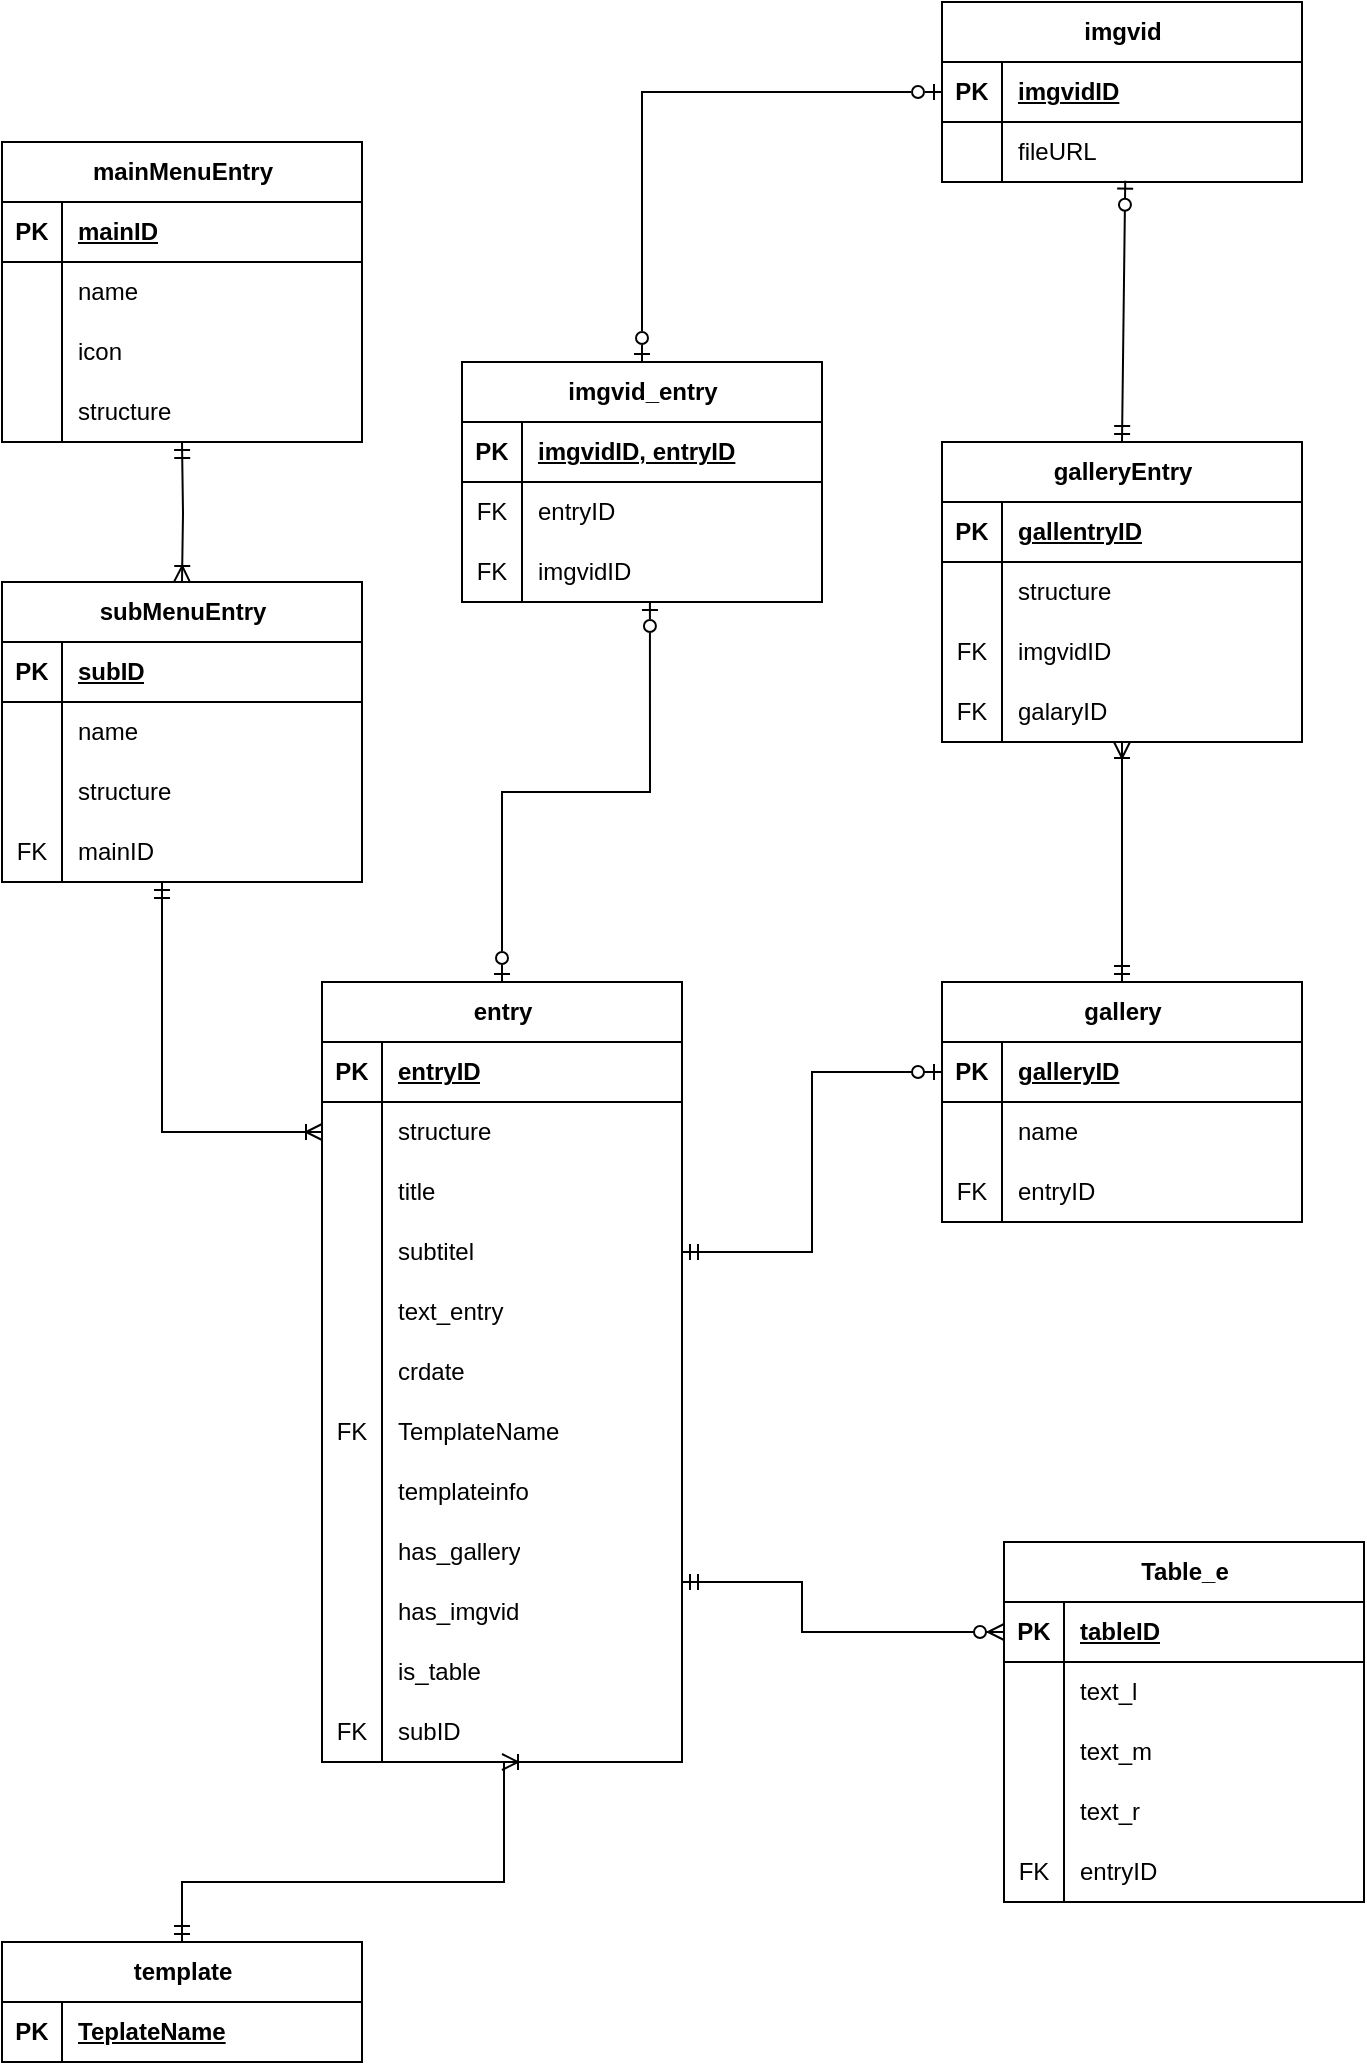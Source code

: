 <mxfile version="24.2.5" type="device">
  <diagram name="Page-1" id="PA3lNKMMhH7zgdBmPgai">
    <mxGraphModel dx="726" dy="1272" grid="1" gridSize="10" guides="1" tooltips="1" connect="1" arrows="1" fold="1" page="1" pageScale="1" pageWidth="850" pageHeight="1100" math="0" shadow="0">
      <root>
        <mxCell id="0" />
        <mxCell id="1" parent="0" />
        <mxCell id="Pn-UCUDbz0Sw78c514tW-14" value="entry" style="shape=table;startSize=30;container=1;collapsible=1;childLayout=tableLayout;fixedRows=1;rowLines=0;fontStyle=1;align=center;resizeLast=1;html=1;verticalAlign=middle;horizontal=1;" parent="1" vertex="1">
          <mxGeometry x="260" y="550" width="180" height="390" as="geometry" />
        </mxCell>
        <mxCell id="Pn-UCUDbz0Sw78c514tW-15" value="" style="shape=tableRow;horizontal=0;startSize=0;swimlaneHead=0;swimlaneBody=0;fillColor=none;collapsible=0;dropTarget=0;points=[[0,0.5],[1,0.5]];portConstraint=eastwest;top=0;left=0;right=0;bottom=1;" parent="Pn-UCUDbz0Sw78c514tW-14" vertex="1">
          <mxGeometry y="30" width="180" height="30" as="geometry" />
        </mxCell>
        <mxCell id="Pn-UCUDbz0Sw78c514tW-16" value="PK" style="shape=partialRectangle;connectable=0;fillColor=none;top=0;left=0;bottom=0;right=0;fontStyle=1;overflow=hidden;whiteSpace=wrap;html=1;" parent="Pn-UCUDbz0Sw78c514tW-15" vertex="1">
          <mxGeometry width="30" height="30" as="geometry">
            <mxRectangle width="30" height="30" as="alternateBounds" />
          </mxGeometry>
        </mxCell>
        <mxCell id="Pn-UCUDbz0Sw78c514tW-17" value="entryID" style="shape=partialRectangle;connectable=0;fillColor=none;top=0;left=0;bottom=0;right=0;align=left;spacingLeft=6;fontStyle=5;overflow=hidden;whiteSpace=wrap;html=1;" parent="Pn-UCUDbz0Sw78c514tW-15" vertex="1">
          <mxGeometry x="30" width="150" height="30" as="geometry">
            <mxRectangle width="150" height="30" as="alternateBounds" />
          </mxGeometry>
        </mxCell>
        <mxCell id="Pn-UCUDbz0Sw78c514tW-21" value="" style="shape=tableRow;horizontal=0;startSize=0;swimlaneHead=0;swimlaneBody=0;fillColor=none;collapsible=0;dropTarget=0;points=[[0,0.5],[1,0.5]];portConstraint=eastwest;top=0;left=0;right=0;bottom=0;" parent="Pn-UCUDbz0Sw78c514tW-14" vertex="1">
          <mxGeometry y="60" width="180" height="30" as="geometry" />
        </mxCell>
        <mxCell id="Pn-UCUDbz0Sw78c514tW-22" value="" style="shape=partialRectangle;connectable=0;fillColor=none;top=0;left=0;bottom=0;right=0;editable=1;overflow=hidden;whiteSpace=wrap;html=1;" parent="Pn-UCUDbz0Sw78c514tW-21" vertex="1">
          <mxGeometry width="30" height="30" as="geometry">
            <mxRectangle width="30" height="30" as="alternateBounds" />
          </mxGeometry>
        </mxCell>
        <mxCell id="Pn-UCUDbz0Sw78c514tW-23" value="structure" style="shape=partialRectangle;connectable=0;fillColor=none;top=0;left=0;bottom=0;right=0;align=left;spacingLeft=6;overflow=hidden;whiteSpace=wrap;html=1;" parent="Pn-UCUDbz0Sw78c514tW-21" vertex="1">
          <mxGeometry x="30" width="150" height="30" as="geometry">
            <mxRectangle width="150" height="30" as="alternateBounds" />
          </mxGeometry>
        </mxCell>
        <mxCell id="Pn-UCUDbz0Sw78c514tW-24" value="" style="shape=tableRow;horizontal=0;startSize=0;swimlaneHead=0;swimlaneBody=0;fillColor=none;collapsible=0;dropTarget=0;points=[[0,0.5],[1,0.5]];portConstraint=eastwest;top=0;left=0;right=0;bottom=0;" parent="Pn-UCUDbz0Sw78c514tW-14" vertex="1">
          <mxGeometry y="90" width="180" height="30" as="geometry" />
        </mxCell>
        <mxCell id="Pn-UCUDbz0Sw78c514tW-25" value="" style="shape=partialRectangle;connectable=0;fillColor=none;top=0;left=0;bottom=0;right=0;editable=1;overflow=hidden;whiteSpace=wrap;html=1;" parent="Pn-UCUDbz0Sw78c514tW-24" vertex="1">
          <mxGeometry width="30" height="30" as="geometry">
            <mxRectangle width="30" height="30" as="alternateBounds" />
          </mxGeometry>
        </mxCell>
        <mxCell id="Pn-UCUDbz0Sw78c514tW-26" value="title" style="shape=partialRectangle;connectable=0;fillColor=none;top=0;left=0;bottom=0;right=0;align=left;spacingLeft=6;overflow=hidden;whiteSpace=wrap;html=1;" parent="Pn-UCUDbz0Sw78c514tW-24" vertex="1">
          <mxGeometry x="30" width="150" height="30" as="geometry">
            <mxRectangle width="150" height="30" as="alternateBounds" />
          </mxGeometry>
        </mxCell>
        <mxCell id="Pn-UCUDbz0Sw78c514tW-18" value="" style="shape=tableRow;horizontal=0;startSize=0;swimlaneHead=0;swimlaneBody=0;fillColor=none;collapsible=0;dropTarget=0;points=[[0,0.5],[1,0.5]];portConstraint=eastwest;top=0;left=0;right=0;bottom=0;" parent="Pn-UCUDbz0Sw78c514tW-14" vertex="1">
          <mxGeometry y="120" width="180" height="30" as="geometry" />
        </mxCell>
        <mxCell id="Pn-UCUDbz0Sw78c514tW-19" value="" style="shape=partialRectangle;connectable=0;fillColor=none;top=0;left=0;bottom=0;right=0;editable=1;overflow=hidden;whiteSpace=wrap;html=1;" parent="Pn-UCUDbz0Sw78c514tW-18" vertex="1">
          <mxGeometry width="30" height="30" as="geometry">
            <mxRectangle width="30" height="30" as="alternateBounds" />
          </mxGeometry>
        </mxCell>
        <mxCell id="Pn-UCUDbz0Sw78c514tW-20" value="subtitel" style="shape=partialRectangle;connectable=0;fillColor=none;top=0;left=0;bottom=0;right=0;align=left;spacingLeft=6;overflow=hidden;whiteSpace=wrap;html=1;" parent="Pn-UCUDbz0Sw78c514tW-18" vertex="1">
          <mxGeometry x="30" width="150" height="30" as="geometry">
            <mxRectangle width="150" height="30" as="alternateBounds" />
          </mxGeometry>
        </mxCell>
        <mxCell id="Pn-UCUDbz0Sw78c514tW-28" value="" style="shape=tableRow;horizontal=0;startSize=0;swimlaneHead=0;swimlaneBody=0;fillColor=none;collapsible=0;dropTarget=0;points=[[0,0.5],[1,0.5]];portConstraint=eastwest;top=0;left=0;right=0;bottom=0;" parent="1" vertex="1">
          <mxGeometry x="250" y="700" width="180" height="30" as="geometry" />
        </mxCell>
        <mxCell id="Pn-UCUDbz0Sw78c514tW-54" value="gallery" style="shape=table;startSize=30;container=1;collapsible=1;childLayout=tableLayout;fixedRows=1;rowLines=0;fontStyle=1;align=center;resizeLast=1;html=1;" parent="1" vertex="1">
          <mxGeometry x="570" y="550" width="180" height="120" as="geometry" />
        </mxCell>
        <mxCell id="Pn-UCUDbz0Sw78c514tW-55" value="" style="shape=tableRow;horizontal=0;startSize=0;swimlaneHead=0;swimlaneBody=0;fillColor=none;collapsible=0;dropTarget=0;points=[[0,0.5],[1,0.5]];portConstraint=eastwest;top=0;left=0;right=0;bottom=1;" parent="Pn-UCUDbz0Sw78c514tW-54" vertex="1">
          <mxGeometry y="30" width="180" height="30" as="geometry" />
        </mxCell>
        <mxCell id="Pn-UCUDbz0Sw78c514tW-56" value="PK" style="shape=partialRectangle;connectable=0;fillColor=none;top=0;left=0;bottom=0;right=0;fontStyle=1;overflow=hidden;whiteSpace=wrap;html=1;" parent="Pn-UCUDbz0Sw78c514tW-55" vertex="1">
          <mxGeometry width="30" height="30" as="geometry">
            <mxRectangle width="30" height="30" as="alternateBounds" />
          </mxGeometry>
        </mxCell>
        <mxCell id="Pn-UCUDbz0Sw78c514tW-57" value="galleryID" style="shape=partialRectangle;connectable=0;fillColor=none;top=0;left=0;bottom=0;right=0;align=left;spacingLeft=6;fontStyle=5;overflow=hidden;whiteSpace=wrap;html=1;" parent="Pn-UCUDbz0Sw78c514tW-55" vertex="1">
          <mxGeometry x="30" width="150" height="30" as="geometry">
            <mxRectangle width="150" height="30" as="alternateBounds" />
          </mxGeometry>
        </mxCell>
        <mxCell id="Pn-UCUDbz0Sw78c514tW-58" value="" style="shape=tableRow;horizontal=0;startSize=0;swimlaneHead=0;swimlaneBody=0;fillColor=none;collapsible=0;dropTarget=0;points=[[0,0.5],[1,0.5]];portConstraint=eastwest;top=0;left=0;right=0;bottom=0;" parent="Pn-UCUDbz0Sw78c514tW-54" vertex="1">
          <mxGeometry y="60" width="180" height="30" as="geometry" />
        </mxCell>
        <mxCell id="Pn-UCUDbz0Sw78c514tW-59" value="" style="shape=partialRectangle;connectable=0;fillColor=none;top=0;left=0;bottom=0;right=0;editable=1;overflow=hidden;whiteSpace=wrap;html=1;" parent="Pn-UCUDbz0Sw78c514tW-58" vertex="1">
          <mxGeometry width="30" height="30" as="geometry">
            <mxRectangle width="30" height="30" as="alternateBounds" />
          </mxGeometry>
        </mxCell>
        <mxCell id="Pn-UCUDbz0Sw78c514tW-60" value="name" style="shape=partialRectangle;connectable=0;fillColor=none;top=0;left=0;bottom=0;right=0;align=left;spacingLeft=6;overflow=hidden;whiteSpace=wrap;html=1;" parent="Pn-UCUDbz0Sw78c514tW-58" vertex="1">
          <mxGeometry x="30" width="150" height="30" as="geometry">
            <mxRectangle width="150" height="30" as="alternateBounds" />
          </mxGeometry>
        </mxCell>
        <mxCell id="Pn-UCUDbz0Sw78c514tW-67" value="galleryEntry" style="shape=table;startSize=30;container=1;collapsible=1;childLayout=tableLayout;fixedRows=1;rowLines=0;fontStyle=1;align=center;resizeLast=1;html=1;" parent="1" vertex="1">
          <mxGeometry x="570" y="280" width="180" height="150" as="geometry" />
        </mxCell>
        <mxCell id="Pn-UCUDbz0Sw78c514tW-68" value="" style="shape=tableRow;horizontal=0;startSize=0;swimlaneHead=0;swimlaneBody=0;fillColor=none;collapsible=0;dropTarget=0;points=[[0,0.5],[1,0.5]];portConstraint=eastwest;top=0;left=0;right=0;bottom=1;" parent="Pn-UCUDbz0Sw78c514tW-67" vertex="1">
          <mxGeometry y="30" width="180" height="30" as="geometry" />
        </mxCell>
        <mxCell id="Pn-UCUDbz0Sw78c514tW-69" value="PK" style="shape=partialRectangle;connectable=0;fillColor=none;top=0;left=0;bottom=0;right=0;fontStyle=1;overflow=hidden;whiteSpace=wrap;html=1;" parent="Pn-UCUDbz0Sw78c514tW-68" vertex="1">
          <mxGeometry width="30" height="30" as="geometry">
            <mxRectangle width="30" height="30" as="alternateBounds" />
          </mxGeometry>
        </mxCell>
        <mxCell id="Pn-UCUDbz0Sw78c514tW-70" value="gallentryID" style="shape=partialRectangle;connectable=0;fillColor=none;top=0;left=0;bottom=0;right=0;align=left;spacingLeft=6;fontStyle=5;overflow=hidden;whiteSpace=wrap;html=1;" parent="Pn-UCUDbz0Sw78c514tW-68" vertex="1">
          <mxGeometry x="30" width="150" height="30" as="geometry">
            <mxRectangle width="150" height="30" as="alternateBounds" />
          </mxGeometry>
        </mxCell>
        <mxCell id="Pn-UCUDbz0Sw78c514tW-71" value="" style="shape=tableRow;horizontal=0;startSize=0;swimlaneHead=0;swimlaneBody=0;fillColor=none;collapsible=0;dropTarget=0;points=[[0,0.5],[1,0.5]];portConstraint=eastwest;top=0;left=0;right=0;bottom=0;" parent="Pn-UCUDbz0Sw78c514tW-67" vertex="1">
          <mxGeometry y="60" width="180" height="30" as="geometry" />
        </mxCell>
        <mxCell id="Pn-UCUDbz0Sw78c514tW-72" value="" style="shape=partialRectangle;connectable=0;fillColor=none;top=0;left=0;bottom=0;right=0;editable=1;overflow=hidden;whiteSpace=wrap;html=1;" parent="Pn-UCUDbz0Sw78c514tW-71" vertex="1">
          <mxGeometry width="30" height="30" as="geometry">
            <mxRectangle width="30" height="30" as="alternateBounds" />
          </mxGeometry>
        </mxCell>
        <mxCell id="Pn-UCUDbz0Sw78c514tW-73" value="structure" style="shape=partialRectangle;connectable=0;fillColor=none;top=0;left=0;bottom=0;right=0;align=left;spacingLeft=6;overflow=hidden;whiteSpace=wrap;html=1;" parent="Pn-UCUDbz0Sw78c514tW-71" vertex="1">
          <mxGeometry x="30" width="150" height="30" as="geometry">
            <mxRectangle width="150" height="30" as="alternateBounds" />
          </mxGeometry>
        </mxCell>
        <mxCell id="Pn-UCUDbz0Sw78c514tW-74" value="" style="shape=tableRow;horizontal=0;startSize=0;swimlaneHead=0;swimlaneBody=0;fillColor=none;collapsible=0;dropTarget=0;points=[[0,0.5],[1,0.5]];portConstraint=eastwest;top=0;left=0;right=0;bottom=0;" parent="Pn-UCUDbz0Sw78c514tW-67" vertex="1">
          <mxGeometry y="90" width="180" height="30" as="geometry" />
        </mxCell>
        <mxCell id="Pn-UCUDbz0Sw78c514tW-75" value="FK" style="shape=partialRectangle;connectable=0;fillColor=none;top=0;left=0;bottom=0;right=0;editable=1;overflow=hidden;whiteSpace=wrap;html=1;" parent="Pn-UCUDbz0Sw78c514tW-74" vertex="1">
          <mxGeometry width="30" height="30" as="geometry">
            <mxRectangle width="30" height="30" as="alternateBounds" />
          </mxGeometry>
        </mxCell>
        <mxCell id="Pn-UCUDbz0Sw78c514tW-76" value="imgvidID" style="shape=partialRectangle;connectable=0;fillColor=none;top=0;left=0;bottom=0;right=0;align=left;spacingLeft=6;overflow=hidden;whiteSpace=wrap;html=1;" parent="Pn-UCUDbz0Sw78c514tW-74" vertex="1">
          <mxGeometry x="30" width="150" height="30" as="geometry">
            <mxRectangle width="150" height="30" as="alternateBounds" />
          </mxGeometry>
        </mxCell>
        <mxCell id="Pn-UCUDbz0Sw78c514tW-77" value="" style="shape=tableRow;horizontal=0;startSize=0;swimlaneHead=0;swimlaneBody=0;fillColor=none;collapsible=0;dropTarget=0;points=[[0,0.5],[1,0.5]];portConstraint=eastwest;top=0;left=0;right=0;bottom=0;" parent="Pn-UCUDbz0Sw78c514tW-67" vertex="1">
          <mxGeometry y="120" width="180" height="30" as="geometry" />
        </mxCell>
        <mxCell id="Pn-UCUDbz0Sw78c514tW-78" value="FK" style="shape=partialRectangle;connectable=0;fillColor=none;top=0;left=0;bottom=0;right=0;editable=1;overflow=hidden;whiteSpace=wrap;html=1;" parent="Pn-UCUDbz0Sw78c514tW-77" vertex="1">
          <mxGeometry width="30" height="30" as="geometry">
            <mxRectangle width="30" height="30" as="alternateBounds" />
          </mxGeometry>
        </mxCell>
        <mxCell id="Pn-UCUDbz0Sw78c514tW-79" value="galaryID" style="shape=partialRectangle;connectable=0;fillColor=none;top=0;left=0;bottom=0;right=0;align=left;spacingLeft=6;overflow=hidden;whiteSpace=wrap;html=1;" parent="Pn-UCUDbz0Sw78c514tW-77" vertex="1">
          <mxGeometry x="30" width="150" height="30" as="geometry">
            <mxRectangle width="150" height="30" as="alternateBounds" />
          </mxGeometry>
        </mxCell>
        <mxCell id="Pn-UCUDbz0Sw78c514tW-81" value="" style="edgeStyle=orthogonalEdgeStyle;fontSize=12;html=1;endArrow=ERoneToMany;rounded=0;exitX=0.5;exitY=0;exitDx=0;exitDy=0;entryX=0.5;entryY=1;entryDx=0;entryDy=0;startArrow=ERmandOne;startFill=0;" parent="1" source="Pn-UCUDbz0Sw78c514tW-54" target="Pn-UCUDbz0Sw78c514tW-67" edge="1">
          <mxGeometry width="100" height="100" relative="1" as="geometry">
            <mxPoint x="430" y="580" as="sourcePoint" />
            <mxPoint x="670" y="450" as="targetPoint" />
            <Array as="points">
              <mxPoint x="660" y="460" />
              <mxPoint x="660" y="460" />
            </Array>
          </mxGeometry>
        </mxCell>
        <mxCell id="Pn-UCUDbz0Sw78c514tW-82" value="" style="edgeStyle=orthogonalEdgeStyle;fontSize=12;html=1;endArrow=ERzeroToOne;startArrow=ERmandOne;rounded=0;exitX=1;exitY=0.5;exitDx=0;exitDy=0;entryX=0;entryY=0.5;entryDx=0;entryDy=0;" parent="1" source="Pn-UCUDbz0Sw78c514tW-18" target="Pn-UCUDbz0Sw78c514tW-55" edge="1">
          <mxGeometry width="100" height="100" relative="1" as="geometry">
            <mxPoint x="450" y="560" as="sourcePoint" />
            <mxPoint x="550" y="460" as="targetPoint" />
          </mxGeometry>
        </mxCell>
        <mxCell id="Pn-UCUDbz0Sw78c514tW-83" value="imgvid" style="shape=table;startSize=30;container=1;collapsible=1;childLayout=tableLayout;fixedRows=1;rowLines=0;fontStyle=1;align=center;resizeLast=1;html=1;" parent="1" vertex="1">
          <mxGeometry x="570" y="60" width="180" height="90" as="geometry" />
        </mxCell>
        <mxCell id="Pn-UCUDbz0Sw78c514tW-84" value="" style="shape=tableRow;horizontal=0;startSize=0;swimlaneHead=0;swimlaneBody=0;fillColor=none;collapsible=0;dropTarget=0;points=[[0,0.5],[1,0.5]];portConstraint=eastwest;top=0;left=0;right=0;bottom=1;" parent="Pn-UCUDbz0Sw78c514tW-83" vertex="1">
          <mxGeometry y="30" width="180" height="30" as="geometry" />
        </mxCell>
        <mxCell id="Pn-UCUDbz0Sw78c514tW-85" value="PK" style="shape=partialRectangle;connectable=0;fillColor=none;top=0;left=0;bottom=0;right=0;fontStyle=1;overflow=hidden;whiteSpace=wrap;html=1;" parent="Pn-UCUDbz0Sw78c514tW-84" vertex="1">
          <mxGeometry width="30" height="30" as="geometry">
            <mxRectangle width="30" height="30" as="alternateBounds" />
          </mxGeometry>
        </mxCell>
        <mxCell id="Pn-UCUDbz0Sw78c514tW-86" value="imgvidID" style="shape=partialRectangle;connectable=0;fillColor=none;top=0;left=0;bottom=0;right=0;align=left;spacingLeft=6;fontStyle=5;overflow=hidden;whiteSpace=wrap;html=1;" parent="Pn-UCUDbz0Sw78c514tW-84" vertex="1">
          <mxGeometry x="30" width="150" height="30" as="geometry">
            <mxRectangle width="150" height="30" as="alternateBounds" />
          </mxGeometry>
        </mxCell>
        <mxCell id="Pn-UCUDbz0Sw78c514tW-87" value="" style="shape=tableRow;horizontal=0;startSize=0;swimlaneHead=0;swimlaneBody=0;fillColor=none;collapsible=0;dropTarget=0;points=[[0,0.5],[1,0.5]];portConstraint=eastwest;top=0;left=0;right=0;bottom=0;" parent="Pn-UCUDbz0Sw78c514tW-83" vertex="1">
          <mxGeometry y="60" width="180" height="30" as="geometry" />
        </mxCell>
        <mxCell id="Pn-UCUDbz0Sw78c514tW-88" value="" style="shape=partialRectangle;connectable=0;fillColor=none;top=0;left=0;bottom=0;right=0;editable=1;overflow=hidden;whiteSpace=wrap;html=1;" parent="Pn-UCUDbz0Sw78c514tW-87" vertex="1">
          <mxGeometry width="30" height="30" as="geometry">
            <mxRectangle width="30" height="30" as="alternateBounds" />
          </mxGeometry>
        </mxCell>
        <mxCell id="Pn-UCUDbz0Sw78c514tW-89" value="fileURL" style="shape=partialRectangle;connectable=0;fillColor=none;top=0;left=0;bottom=0;right=0;align=left;spacingLeft=6;overflow=hidden;whiteSpace=wrap;html=1;" parent="Pn-UCUDbz0Sw78c514tW-87" vertex="1">
          <mxGeometry x="30" width="150" height="30" as="geometry">
            <mxRectangle width="150" height="30" as="alternateBounds" />
          </mxGeometry>
        </mxCell>
        <mxCell id="Pn-UCUDbz0Sw78c514tW-101" value="" style="fontSize=12;html=1;endArrow=ERzeroToOne;startArrow=ERmandOne;rounded=0;entryX=0.509;entryY=0.978;entryDx=0;entryDy=0;entryPerimeter=0;exitX=0.5;exitY=0;exitDx=0;exitDy=0;" parent="1" source="Pn-UCUDbz0Sw78c514tW-67" target="Pn-UCUDbz0Sw78c514tW-87" edge="1">
          <mxGeometry width="100" height="100" relative="1" as="geometry">
            <mxPoint x="670" y="250" as="sourcePoint" />
            <mxPoint x="600" y="270" as="targetPoint" />
          </mxGeometry>
        </mxCell>
        <mxCell id="Pn-UCUDbz0Sw78c514tW-103" value="mainMenuEntry" style="shape=table;startSize=30;container=1;collapsible=1;childLayout=tableLayout;fixedRows=1;rowLines=0;fontStyle=1;align=center;resizeLast=1;html=1;" parent="1" vertex="1">
          <mxGeometry x="100" y="130" width="180" height="150" as="geometry" />
        </mxCell>
        <mxCell id="Pn-UCUDbz0Sw78c514tW-104" value="" style="shape=tableRow;horizontal=0;startSize=0;swimlaneHead=0;swimlaneBody=0;fillColor=none;collapsible=0;dropTarget=0;points=[[0,0.5],[1,0.5]];portConstraint=eastwest;top=0;left=0;right=0;bottom=1;" parent="Pn-UCUDbz0Sw78c514tW-103" vertex="1">
          <mxGeometry y="30" width="180" height="30" as="geometry" />
        </mxCell>
        <mxCell id="Pn-UCUDbz0Sw78c514tW-105" value="PK" style="shape=partialRectangle;connectable=0;fillColor=none;top=0;left=0;bottom=0;right=0;fontStyle=1;overflow=hidden;whiteSpace=wrap;html=1;" parent="Pn-UCUDbz0Sw78c514tW-104" vertex="1">
          <mxGeometry width="30" height="30" as="geometry">
            <mxRectangle width="30" height="30" as="alternateBounds" />
          </mxGeometry>
        </mxCell>
        <mxCell id="Pn-UCUDbz0Sw78c514tW-106" value="mainID" style="shape=partialRectangle;connectable=0;fillColor=none;top=0;left=0;bottom=0;right=0;align=left;spacingLeft=6;fontStyle=5;overflow=hidden;whiteSpace=wrap;html=1;" parent="Pn-UCUDbz0Sw78c514tW-104" vertex="1">
          <mxGeometry x="30" width="150" height="30" as="geometry">
            <mxRectangle width="150" height="30" as="alternateBounds" />
          </mxGeometry>
        </mxCell>
        <mxCell id="Pn-UCUDbz0Sw78c514tW-107" value="" style="shape=tableRow;horizontal=0;startSize=0;swimlaneHead=0;swimlaneBody=0;fillColor=none;collapsible=0;dropTarget=0;points=[[0,0.5],[1,0.5]];portConstraint=eastwest;top=0;left=0;right=0;bottom=0;" parent="Pn-UCUDbz0Sw78c514tW-103" vertex="1">
          <mxGeometry y="60" width="180" height="30" as="geometry" />
        </mxCell>
        <mxCell id="Pn-UCUDbz0Sw78c514tW-108" value="" style="shape=partialRectangle;connectable=0;fillColor=none;top=0;left=0;bottom=0;right=0;editable=1;overflow=hidden;whiteSpace=wrap;html=1;" parent="Pn-UCUDbz0Sw78c514tW-107" vertex="1">
          <mxGeometry width="30" height="30" as="geometry">
            <mxRectangle width="30" height="30" as="alternateBounds" />
          </mxGeometry>
        </mxCell>
        <mxCell id="Pn-UCUDbz0Sw78c514tW-109" value="name" style="shape=partialRectangle;connectable=0;fillColor=none;top=0;left=0;bottom=0;right=0;align=left;spacingLeft=6;overflow=hidden;whiteSpace=wrap;html=1;" parent="Pn-UCUDbz0Sw78c514tW-107" vertex="1">
          <mxGeometry x="30" width="150" height="30" as="geometry">
            <mxRectangle width="150" height="30" as="alternateBounds" />
          </mxGeometry>
        </mxCell>
        <mxCell id="Pn-UCUDbz0Sw78c514tW-110" value="" style="shape=tableRow;horizontal=0;startSize=0;swimlaneHead=0;swimlaneBody=0;fillColor=none;collapsible=0;dropTarget=0;points=[[0,0.5],[1,0.5]];portConstraint=eastwest;top=0;left=0;right=0;bottom=0;" parent="Pn-UCUDbz0Sw78c514tW-103" vertex="1">
          <mxGeometry y="90" width="180" height="30" as="geometry" />
        </mxCell>
        <mxCell id="Pn-UCUDbz0Sw78c514tW-111" value="" style="shape=partialRectangle;connectable=0;fillColor=none;top=0;left=0;bottom=0;right=0;editable=1;overflow=hidden;whiteSpace=wrap;html=1;" parent="Pn-UCUDbz0Sw78c514tW-110" vertex="1">
          <mxGeometry width="30" height="30" as="geometry">
            <mxRectangle width="30" height="30" as="alternateBounds" />
          </mxGeometry>
        </mxCell>
        <mxCell id="Pn-UCUDbz0Sw78c514tW-112" value="icon" style="shape=partialRectangle;connectable=0;fillColor=none;top=0;left=0;bottom=0;right=0;align=left;spacingLeft=6;overflow=hidden;whiteSpace=wrap;html=1;" parent="Pn-UCUDbz0Sw78c514tW-110" vertex="1">
          <mxGeometry x="30" width="150" height="30" as="geometry">
            <mxRectangle width="150" height="30" as="alternateBounds" />
          </mxGeometry>
        </mxCell>
        <mxCell id="Pn-UCUDbz0Sw78c514tW-116" value="subMenuEntry" style="shape=table;startSize=30;container=1;collapsible=1;childLayout=tableLayout;fixedRows=1;rowLines=0;fontStyle=1;align=center;resizeLast=1;html=1;" parent="1" vertex="1">
          <mxGeometry x="100" y="350" width="180" height="150" as="geometry" />
        </mxCell>
        <mxCell id="Pn-UCUDbz0Sw78c514tW-117" value="" style="shape=tableRow;horizontal=0;startSize=0;swimlaneHead=0;swimlaneBody=0;fillColor=none;collapsible=0;dropTarget=0;points=[[0,0.5],[1,0.5]];portConstraint=eastwest;top=0;left=0;right=0;bottom=1;" parent="Pn-UCUDbz0Sw78c514tW-116" vertex="1">
          <mxGeometry y="30" width="180" height="30" as="geometry" />
        </mxCell>
        <mxCell id="Pn-UCUDbz0Sw78c514tW-118" value="PK" style="shape=partialRectangle;connectable=0;fillColor=none;top=0;left=0;bottom=0;right=0;fontStyle=1;overflow=hidden;whiteSpace=wrap;html=1;" parent="Pn-UCUDbz0Sw78c514tW-117" vertex="1">
          <mxGeometry width="30" height="30" as="geometry">
            <mxRectangle width="30" height="30" as="alternateBounds" />
          </mxGeometry>
        </mxCell>
        <mxCell id="Pn-UCUDbz0Sw78c514tW-119" value="subID" style="shape=partialRectangle;connectable=0;fillColor=none;top=0;left=0;bottom=0;right=0;align=left;spacingLeft=6;fontStyle=5;overflow=hidden;whiteSpace=wrap;html=1;" parent="Pn-UCUDbz0Sw78c514tW-117" vertex="1">
          <mxGeometry x="30" width="150" height="30" as="geometry">
            <mxRectangle width="150" height="30" as="alternateBounds" />
          </mxGeometry>
        </mxCell>
        <mxCell id="Pn-UCUDbz0Sw78c514tW-120" value="" style="shape=tableRow;horizontal=0;startSize=0;swimlaneHead=0;swimlaneBody=0;fillColor=none;collapsible=0;dropTarget=0;points=[[0,0.5],[1,0.5]];portConstraint=eastwest;top=0;left=0;right=0;bottom=0;" parent="Pn-UCUDbz0Sw78c514tW-116" vertex="1">
          <mxGeometry y="60" width="180" height="30" as="geometry" />
        </mxCell>
        <mxCell id="Pn-UCUDbz0Sw78c514tW-121" value="" style="shape=partialRectangle;connectable=0;fillColor=none;top=0;left=0;bottom=0;right=0;editable=1;overflow=hidden;whiteSpace=wrap;html=1;" parent="Pn-UCUDbz0Sw78c514tW-120" vertex="1">
          <mxGeometry width="30" height="30" as="geometry">
            <mxRectangle width="30" height="30" as="alternateBounds" />
          </mxGeometry>
        </mxCell>
        <mxCell id="Pn-UCUDbz0Sw78c514tW-122" value="name" style="shape=partialRectangle;connectable=0;fillColor=none;top=0;left=0;bottom=0;right=0;align=left;spacingLeft=6;overflow=hidden;whiteSpace=wrap;html=1;" parent="Pn-UCUDbz0Sw78c514tW-120" vertex="1">
          <mxGeometry x="30" width="150" height="30" as="geometry">
            <mxRectangle width="150" height="30" as="alternateBounds" />
          </mxGeometry>
        </mxCell>
        <mxCell id="Pn-UCUDbz0Sw78c514tW-123" value="" style="shape=tableRow;horizontal=0;startSize=0;swimlaneHead=0;swimlaneBody=0;fillColor=none;collapsible=0;dropTarget=0;points=[[0,0.5],[1,0.5]];portConstraint=eastwest;top=0;left=0;right=0;bottom=0;" parent="Pn-UCUDbz0Sw78c514tW-116" vertex="1">
          <mxGeometry y="90" width="180" height="30" as="geometry" />
        </mxCell>
        <mxCell id="Pn-UCUDbz0Sw78c514tW-124" value="" style="shape=partialRectangle;connectable=0;fillColor=none;top=0;left=0;bottom=0;right=0;editable=1;overflow=hidden;whiteSpace=wrap;html=1;" parent="Pn-UCUDbz0Sw78c514tW-123" vertex="1">
          <mxGeometry width="30" height="30" as="geometry">
            <mxRectangle width="30" height="30" as="alternateBounds" />
          </mxGeometry>
        </mxCell>
        <mxCell id="Pn-UCUDbz0Sw78c514tW-125" value="structure" style="shape=partialRectangle;connectable=0;fillColor=none;top=0;left=0;bottom=0;right=0;align=left;spacingLeft=6;overflow=hidden;whiteSpace=wrap;html=1;" parent="Pn-UCUDbz0Sw78c514tW-123" vertex="1">
          <mxGeometry x="30" width="150" height="30" as="geometry">
            <mxRectangle width="150" height="30" as="alternateBounds" />
          </mxGeometry>
        </mxCell>
        <mxCell id="Pn-UCUDbz0Sw78c514tW-126" value="" style="shape=tableRow;horizontal=0;startSize=0;swimlaneHead=0;swimlaneBody=0;fillColor=none;collapsible=0;dropTarget=0;points=[[0,0.5],[1,0.5]];portConstraint=eastwest;top=0;left=0;right=0;bottom=0;" parent="Pn-UCUDbz0Sw78c514tW-116" vertex="1">
          <mxGeometry y="120" width="180" height="30" as="geometry" />
        </mxCell>
        <mxCell id="Pn-UCUDbz0Sw78c514tW-127" value="FK" style="shape=partialRectangle;connectable=0;fillColor=none;top=0;left=0;bottom=0;right=0;editable=1;overflow=hidden;whiteSpace=wrap;html=1;" parent="Pn-UCUDbz0Sw78c514tW-126" vertex="1">
          <mxGeometry width="30" height="30" as="geometry">
            <mxRectangle width="30" height="30" as="alternateBounds" />
          </mxGeometry>
        </mxCell>
        <mxCell id="Pn-UCUDbz0Sw78c514tW-128" value="mainID" style="shape=partialRectangle;connectable=0;fillColor=none;top=0;left=0;bottom=0;right=0;align=left;spacingLeft=6;overflow=hidden;whiteSpace=wrap;html=1;" parent="Pn-UCUDbz0Sw78c514tW-126" vertex="1">
          <mxGeometry x="30" width="150" height="30" as="geometry">
            <mxRectangle width="150" height="30" as="alternateBounds" />
          </mxGeometry>
        </mxCell>
        <mxCell id="pFk0sSrPMB5aBsqVNMq0-1" value="template" style="shape=table;startSize=30;container=1;collapsible=1;childLayout=tableLayout;fixedRows=1;rowLines=0;fontStyle=1;align=center;resizeLast=1;html=1;" parent="1" vertex="1">
          <mxGeometry x="100" y="1030" width="180" height="60" as="geometry" />
        </mxCell>
        <mxCell id="pFk0sSrPMB5aBsqVNMq0-2" value="" style="shape=tableRow;horizontal=0;startSize=0;swimlaneHead=0;swimlaneBody=0;fillColor=none;collapsible=0;dropTarget=0;points=[[0,0.5],[1,0.5]];portConstraint=eastwest;top=0;left=0;right=0;bottom=1;" parent="pFk0sSrPMB5aBsqVNMq0-1" vertex="1">
          <mxGeometry y="30" width="180" height="30" as="geometry" />
        </mxCell>
        <mxCell id="pFk0sSrPMB5aBsqVNMq0-3" value="PK" style="shape=partialRectangle;connectable=0;fillColor=none;top=0;left=0;bottom=0;right=0;fontStyle=1;overflow=hidden;whiteSpace=wrap;html=1;" parent="pFk0sSrPMB5aBsqVNMq0-2" vertex="1">
          <mxGeometry width="30" height="30" as="geometry">
            <mxRectangle width="30" height="30" as="alternateBounds" />
          </mxGeometry>
        </mxCell>
        <mxCell id="pFk0sSrPMB5aBsqVNMq0-4" value="TeplateName" style="shape=partialRectangle;connectable=0;fillColor=none;top=0;left=0;bottom=0;right=0;align=left;spacingLeft=6;fontStyle=5;overflow=hidden;whiteSpace=wrap;html=1;" parent="pFk0sSrPMB5aBsqVNMq0-2" vertex="1">
          <mxGeometry x="30" width="150" height="30" as="geometry">
            <mxRectangle width="150" height="30" as="alternateBounds" />
          </mxGeometry>
        </mxCell>
        <mxCell id="pFk0sSrPMB5aBsqVNMq0-15" value="" style="edgeStyle=orthogonalEdgeStyle;fontSize=12;html=1;endArrow=ERoneToMany;startArrow=ERmandOne;rounded=0;exitX=0.5;exitY=0;exitDx=0;exitDy=0;" parent="1" source="pFk0sSrPMB5aBsqVNMq0-1" edge="1">
          <mxGeometry width="100" height="100" relative="1" as="geometry">
            <mxPoint x="220" y="680" as="sourcePoint" />
            <mxPoint x="350" y="940" as="targetPoint" />
            <Array as="points">
              <mxPoint x="190" y="1000" />
              <mxPoint x="351" y="1000" />
            </Array>
          </mxGeometry>
        </mxCell>
        <mxCell id="pFk0sSrPMB5aBsqVNMq0-17" value="" style="edgeStyle=orthogonalEdgeStyle;fontSize=12;html=1;endArrow=ERoneToMany;startArrow=ERmandOne;rounded=0;entryX=0;entryY=0.5;entryDx=0;entryDy=0;" parent="1" source="Pn-UCUDbz0Sw78c514tW-126" target="Pn-UCUDbz0Sw78c514tW-21" edge="1">
          <mxGeometry width="100" height="100" relative="1" as="geometry">
            <mxPoint x="430" y="500" as="sourcePoint" />
            <mxPoint x="530" y="400" as="targetPoint" />
            <Array as="points">
              <mxPoint x="180" y="625" />
            </Array>
          </mxGeometry>
        </mxCell>
        <mxCell id="pFk0sSrPMB5aBsqVNMq0-18" value="" style="edgeStyle=orthogonalEdgeStyle;fontSize=12;html=1;endArrow=ERoneToMany;startArrow=ERmandOne;rounded=0;entryX=0.5;entryY=0;entryDx=0;entryDy=0;" parent="1" target="Pn-UCUDbz0Sw78c514tW-116" edge="1">
          <mxGeometry width="100" height="100" relative="1" as="geometry">
            <mxPoint x="190" y="280" as="sourcePoint" />
            <mxPoint x="270" y="375" as="targetPoint" />
            <Array as="points" />
          </mxGeometry>
        </mxCell>
        <mxCell id="pFk0sSrPMB5aBsqVNMq0-19" value="" style="shape=tableRow;horizontal=0;startSize=0;swimlaneHead=0;swimlaneBody=0;fillColor=none;collapsible=0;dropTarget=0;points=[[0,0.5],[1,0.5]];portConstraint=eastwest;top=0;left=0;right=0;bottom=0;" parent="1" vertex="1">
          <mxGeometry x="260" y="860" width="180" height="30" as="geometry" />
        </mxCell>
        <mxCell id="pFk0sSrPMB5aBsqVNMq0-38" value="" style="shape=tableRow;horizontal=0;startSize=0;swimlaneHead=0;swimlaneBody=0;fillColor=none;collapsible=0;dropTarget=0;points=[[0,0.5],[1,0.5]];portConstraint=eastwest;top=0;left=0;right=0;bottom=0;" parent="1" vertex="1">
          <mxGeometry x="260" y="720" width="180" height="30" as="geometry" />
        </mxCell>
        <mxCell id="pFk0sSrPMB5aBsqVNMq0-40" value="TemplateName" style="shape=partialRectangle;connectable=0;fillColor=none;top=0;left=1;bottom=0;right=0;align=left;spacingLeft=6;overflow=hidden;whiteSpace=wrap;html=1;" parent="1" vertex="1">
          <mxGeometry x="290" y="760" width="150" height="30" as="geometry">
            <mxRectangle width="150" height="30" as="alternateBounds" />
          </mxGeometry>
        </mxCell>
        <mxCell id="pFk0sSrPMB5aBsqVNMq0-39" value="FK" style="shape=partialRectangle;connectable=0;fillColor=none;top=0;left=0;bottom=0;right=0;editable=1;overflow=hidden;whiteSpace=wrap;html=1;" parent="1" vertex="1">
          <mxGeometry x="260" y="760" width="30" height="30" as="geometry">
            <mxRectangle width="30" height="30" as="alternateBounds" />
          </mxGeometry>
        </mxCell>
        <mxCell id="9BGZQsj4exNdb4S3R1_p-1" value="subID" style="shape=partialRectangle;connectable=0;fillColor=none;top=0;left=1;bottom=0;right=0;align=left;spacingLeft=6;overflow=hidden;whiteSpace=wrap;html=1;" parent="1" vertex="1">
          <mxGeometry x="290" y="910" width="160" height="30" as="geometry">
            <mxRectangle width="150" height="30" as="alternateBounds" />
          </mxGeometry>
        </mxCell>
        <mxCell id="9BGZQsj4exNdb4S3R1_p-2" value="FK" style="shape=partialRectangle;connectable=0;fillColor=none;top=0;left=0;bottom=0;right=0;editable=1;overflow=hidden;whiteSpace=wrap;html=1;" parent="1" vertex="1">
          <mxGeometry x="260" y="910" width="30" height="30" as="geometry">
            <mxRectangle width="30" height="30" as="alternateBounds" />
          </mxGeometry>
        </mxCell>
        <mxCell id="qzWJW1M0P-phs6OH2Akc-1" value="" style="shape=tableRow;horizontal=0;startSize=0;swimlaneHead=0;swimlaneBody=0;fillColor=none;collapsible=0;dropTarget=0;points=[[0,0.5],[1,0.5]];portConstraint=eastwest;top=0;left=0;right=0;bottom=0;" parent="1" vertex="1">
          <mxGeometry x="260" y="710" width="180" height="30" as="geometry" />
        </mxCell>
        <mxCell id="qzWJW1M0P-phs6OH2Akc-2" value="text_entry" style="shape=partialRectangle;connectable=0;fillColor=none;top=0;left=1;bottom=0;right=0;align=left;spacingLeft=6;overflow=hidden;whiteSpace=wrap;html=1;" parent="qzWJW1M0P-phs6OH2Akc-1" vertex="1">
          <mxGeometry x="30" y="-10" width="150" height="30" as="geometry">
            <mxRectangle width="150" height="30" as="alternateBounds" />
          </mxGeometry>
        </mxCell>
        <mxCell id="qzWJW1M0P-phs6OH2Akc-3" value="" style="shape=tableRow;horizontal=0;startSize=0;swimlaneHead=0;swimlaneBody=0;fillColor=none;collapsible=0;dropTarget=0;points=[[0,0.5],[1,0.5]];portConstraint=eastwest;top=0;left=0;right=0;bottom=0;" parent="1" vertex="1">
          <mxGeometry x="260" y="830" width="180" height="30" as="geometry" />
        </mxCell>
        <mxCell id="qzWJW1M0P-phs6OH2Akc-4" value="has_gallery" style="shape=partialRectangle;connectable=0;fillColor=none;top=0;left=1;bottom=0;right=0;align=left;spacingLeft=6;overflow=hidden;whiteSpace=wrap;html=1;" parent="qzWJW1M0P-phs6OH2Akc-3" vertex="1">
          <mxGeometry x="30" y="-10" width="150" height="30" as="geometry">
            <mxRectangle width="150" height="30" as="alternateBounds" />
          </mxGeometry>
        </mxCell>
        <mxCell id="qzWJW1M0P-phs6OH2Akc-5" value="" style="shape=tableRow;horizontal=0;startSize=0;swimlaneHead=0;swimlaneBody=0;fillColor=none;collapsible=0;dropTarget=0;points=[[0,0.5],[1,0.5]];portConstraint=eastwest;top=0;left=0;right=0;bottom=0;" parent="1" vertex="1">
          <mxGeometry x="260" y="860" width="180" height="30" as="geometry" />
        </mxCell>
        <mxCell id="qzWJW1M0P-phs6OH2Akc-7" value="" style="shape=tableRow;horizontal=0;startSize=0;swimlaneHead=0;swimlaneBody=0;fillColor=none;collapsible=0;dropTarget=0;points=[[0,0.5],[1,0.5]];portConstraint=eastwest;top=0;left=0;right=0;bottom=0;" parent="1" vertex="1">
          <mxGeometry x="260" y="890" width="180" height="30" as="geometry" />
        </mxCell>
        <mxCell id="qzWJW1M0P-phs6OH2Akc-6" value="is_table" style="shape=partialRectangle;connectable=0;fillColor=none;top=0;left=1;bottom=0;right=0;align=left;spacingLeft=6;overflow=hidden;whiteSpace=wrap;html=1;" parent="1" vertex="1">
          <mxGeometry x="290" y="880" width="150" height="30" as="geometry">
            <mxRectangle width="150" height="30" as="alternateBounds" />
          </mxGeometry>
        </mxCell>
        <mxCell id="qzWJW1M0P-phs6OH2Akc-8" value="has_imgvid" style="shape=partialRectangle;connectable=0;fillColor=none;top=0;left=1;bottom=0;right=0;align=left;spacingLeft=6;overflow=hidden;whiteSpace=wrap;html=1;" parent="1" vertex="1">
          <mxGeometry x="290" y="850" width="150" height="30" as="geometry">
            <mxRectangle width="150" height="30" as="alternateBounds" />
          </mxGeometry>
        </mxCell>
        <mxCell id="qzWJW1M0P-phs6OH2Akc-10" value="Table_e" style="shape=table;startSize=30;container=1;collapsible=1;childLayout=tableLayout;fixedRows=1;rowLines=0;fontStyle=1;align=center;resizeLast=1;html=1;" parent="1" vertex="1">
          <mxGeometry x="601" y="830" width="180" height="180" as="geometry" />
        </mxCell>
        <mxCell id="qzWJW1M0P-phs6OH2Akc-11" value="" style="shape=tableRow;horizontal=0;startSize=0;swimlaneHead=0;swimlaneBody=0;fillColor=none;collapsible=0;dropTarget=0;points=[[0,0.5],[1,0.5]];portConstraint=eastwest;top=0;left=0;right=0;bottom=1;" parent="qzWJW1M0P-phs6OH2Akc-10" vertex="1">
          <mxGeometry y="30" width="180" height="30" as="geometry" />
        </mxCell>
        <mxCell id="qzWJW1M0P-phs6OH2Akc-12" value="PK" style="shape=partialRectangle;connectable=0;fillColor=none;top=0;left=0;bottom=0;right=0;fontStyle=1;overflow=hidden;whiteSpace=wrap;html=1;" parent="qzWJW1M0P-phs6OH2Akc-11" vertex="1">
          <mxGeometry width="30" height="30" as="geometry">
            <mxRectangle width="30" height="30" as="alternateBounds" />
          </mxGeometry>
        </mxCell>
        <mxCell id="qzWJW1M0P-phs6OH2Akc-13" value="tableID" style="shape=partialRectangle;connectable=0;fillColor=none;top=0;left=0;bottom=0;right=0;align=left;spacingLeft=6;fontStyle=5;overflow=hidden;whiteSpace=wrap;html=1;" parent="qzWJW1M0P-phs6OH2Akc-11" vertex="1">
          <mxGeometry x="30" width="150" height="30" as="geometry">
            <mxRectangle width="150" height="30" as="alternateBounds" />
          </mxGeometry>
        </mxCell>
        <mxCell id="qzWJW1M0P-phs6OH2Akc-14" value="" style="shape=tableRow;horizontal=0;startSize=0;swimlaneHead=0;swimlaneBody=0;fillColor=none;collapsible=0;dropTarget=0;points=[[0,0.5],[1,0.5]];portConstraint=eastwest;top=0;left=0;right=0;bottom=0;" parent="qzWJW1M0P-phs6OH2Akc-10" vertex="1">
          <mxGeometry y="60" width="180" height="30" as="geometry" />
        </mxCell>
        <mxCell id="qzWJW1M0P-phs6OH2Akc-15" value="" style="shape=partialRectangle;connectable=0;fillColor=none;top=0;left=0;bottom=0;right=0;editable=1;overflow=hidden;whiteSpace=wrap;html=1;" parent="qzWJW1M0P-phs6OH2Akc-14" vertex="1">
          <mxGeometry width="30" height="30" as="geometry">
            <mxRectangle width="30" height="30" as="alternateBounds" />
          </mxGeometry>
        </mxCell>
        <mxCell id="qzWJW1M0P-phs6OH2Akc-16" value="text_l" style="shape=partialRectangle;connectable=0;fillColor=none;top=0;left=0;bottom=0;right=0;align=left;spacingLeft=6;overflow=hidden;whiteSpace=wrap;html=1;" parent="qzWJW1M0P-phs6OH2Akc-14" vertex="1">
          <mxGeometry x="30" width="150" height="30" as="geometry">
            <mxRectangle width="150" height="30" as="alternateBounds" />
          </mxGeometry>
        </mxCell>
        <mxCell id="qzWJW1M0P-phs6OH2Akc-17" value="" style="shape=tableRow;horizontal=0;startSize=0;swimlaneHead=0;swimlaneBody=0;fillColor=none;collapsible=0;dropTarget=0;points=[[0,0.5],[1,0.5]];portConstraint=eastwest;top=0;left=0;right=0;bottom=0;" parent="qzWJW1M0P-phs6OH2Akc-10" vertex="1">
          <mxGeometry y="90" width="180" height="30" as="geometry" />
        </mxCell>
        <mxCell id="qzWJW1M0P-phs6OH2Akc-18" value="" style="shape=partialRectangle;connectable=0;fillColor=none;top=0;left=0;bottom=0;right=0;editable=1;overflow=hidden;whiteSpace=wrap;html=1;" parent="qzWJW1M0P-phs6OH2Akc-17" vertex="1">
          <mxGeometry width="30" height="30" as="geometry">
            <mxRectangle width="30" height="30" as="alternateBounds" />
          </mxGeometry>
        </mxCell>
        <mxCell id="qzWJW1M0P-phs6OH2Akc-19" value="text_m" style="shape=partialRectangle;connectable=0;fillColor=none;top=0;left=0;bottom=0;right=0;align=left;spacingLeft=6;overflow=hidden;whiteSpace=wrap;html=1;" parent="qzWJW1M0P-phs6OH2Akc-17" vertex="1">
          <mxGeometry x="30" width="150" height="30" as="geometry">
            <mxRectangle width="150" height="30" as="alternateBounds" />
          </mxGeometry>
        </mxCell>
        <mxCell id="qzWJW1M0P-phs6OH2Akc-20" value="" style="shape=tableRow;horizontal=0;startSize=0;swimlaneHead=0;swimlaneBody=0;fillColor=none;collapsible=0;dropTarget=0;points=[[0,0.5],[1,0.5]];portConstraint=eastwest;top=0;left=0;right=0;bottom=0;" parent="qzWJW1M0P-phs6OH2Akc-10" vertex="1">
          <mxGeometry y="120" width="180" height="30" as="geometry" />
        </mxCell>
        <mxCell id="qzWJW1M0P-phs6OH2Akc-21" value="" style="shape=partialRectangle;connectable=0;fillColor=none;top=0;left=0;bottom=0;right=0;editable=1;overflow=hidden;whiteSpace=wrap;html=1;" parent="qzWJW1M0P-phs6OH2Akc-20" vertex="1">
          <mxGeometry width="30" height="30" as="geometry">
            <mxRectangle width="30" height="30" as="alternateBounds" />
          </mxGeometry>
        </mxCell>
        <mxCell id="qzWJW1M0P-phs6OH2Akc-22" value="text_r" style="shape=partialRectangle;connectable=0;fillColor=none;top=0;left=0;bottom=0;right=0;align=left;spacingLeft=6;overflow=hidden;whiteSpace=wrap;html=1;" parent="qzWJW1M0P-phs6OH2Akc-20" vertex="1">
          <mxGeometry x="30" width="150" height="30" as="geometry">
            <mxRectangle width="150" height="30" as="alternateBounds" />
          </mxGeometry>
        </mxCell>
        <mxCell id="qzWJW1M0P-phs6OH2Akc-23" value="" style="edgeStyle=orthogonalEdgeStyle;fontSize=12;html=1;endArrow=ERzeroToMany;startArrow=ERmandOne;rounded=0;entryX=0;entryY=0.5;entryDx=0;entryDy=0;" parent="1" target="qzWJW1M0P-phs6OH2Akc-11" edge="1">
          <mxGeometry width="100" height="100" relative="1" as="geometry">
            <mxPoint x="440" y="850" as="sourcePoint" />
            <mxPoint x="460" y="700" as="targetPoint" />
            <Array as="points">
              <mxPoint x="500" y="850" />
              <mxPoint x="500" y="875" />
            </Array>
          </mxGeometry>
        </mxCell>
        <mxCell id="sUNUqVAj2KQpXkxhVssd-1" value="" style="shape=tableRow;horizontal=0;startSize=0;swimlaneHead=0;swimlaneBody=0;fillColor=none;collapsible=0;dropTarget=0;points=[[0,0.5],[1,0.5]];portConstraint=eastwest;top=0;left=0;right=0;bottom=0;" parent="1" vertex="1">
          <mxGeometry x="570" y="640" width="180" height="30" as="geometry" />
        </mxCell>
        <mxCell id="sUNUqVAj2KQpXkxhVssd-2" value="FK" style="shape=partialRectangle;connectable=0;fillColor=none;top=0;left=0;bottom=0;right=0;editable=1;overflow=hidden;whiteSpace=wrap;html=1;" parent="sUNUqVAj2KQpXkxhVssd-1" vertex="1">
          <mxGeometry width="30" height="30" as="geometry">
            <mxRectangle width="30" height="30" as="alternateBounds" />
          </mxGeometry>
        </mxCell>
        <mxCell id="sUNUqVAj2KQpXkxhVssd-3" value="entryID" style="shape=partialRectangle;connectable=0;fillColor=none;top=0;left=1;bottom=0;right=0;align=left;spacingLeft=6;overflow=hidden;whiteSpace=wrap;html=1;" parent="sUNUqVAj2KQpXkxhVssd-1" vertex="1">
          <mxGeometry x="30" width="150" height="30" as="geometry">
            <mxRectangle width="150" height="30" as="alternateBounds" />
          </mxGeometry>
        </mxCell>
        <mxCell id="MHg1RAhqQaCOxMSJqq1Y-1" value="imgvid_entry" style="shape=table;startSize=30;container=1;collapsible=1;childLayout=tableLayout;fixedRows=1;rowLines=0;fontStyle=1;align=center;resizeLast=1;html=1;" parent="1" vertex="1">
          <mxGeometry x="330" y="240" width="180" height="120" as="geometry" />
        </mxCell>
        <mxCell id="MHg1RAhqQaCOxMSJqq1Y-2" value="" style="shape=tableRow;horizontal=0;startSize=0;swimlaneHead=0;swimlaneBody=0;fillColor=none;collapsible=0;dropTarget=0;points=[[0,0.5],[1,0.5]];portConstraint=eastwest;top=0;left=0;right=0;bottom=1;" parent="MHg1RAhqQaCOxMSJqq1Y-1" vertex="1">
          <mxGeometry y="30" width="180" height="30" as="geometry" />
        </mxCell>
        <mxCell id="MHg1RAhqQaCOxMSJqq1Y-3" value="PK" style="shape=partialRectangle;connectable=0;fillColor=none;top=0;left=0;bottom=0;right=0;fontStyle=1;overflow=hidden;whiteSpace=wrap;html=1;" parent="MHg1RAhqQaCOxMSJqq1Y-2" vertex="1">
          <mxGeometry width="30" height="30" as="geometry">
            <mxRectangle width="30" height="30" as="alternateBounds" />
          </mxGeometry>
        </mxCell>
        <mxCell id="MHg1RAhqQaCOxMSJqq1Y-4" value="imgvidID, entryID" style="shape=partialRectangle;connectable=0;fillColor=none;top=0;left=0;bottom=0;right=0;align=left;spacingLeft=6;fontStyle=5;overflow=hidden;whiteSpace=wrap;html=1;" parent="MHg1RAhqQaCOxMSJqq1Y-2" vertex="1">
          <mxGeometry x="30" width="150" height="30" as="geometry">
            <mxRectangle width="150" height="30" as="alternateBounds" />
          </mxGeometry>
        </mxCell>
        <mxCell id="MHg1RAhqQaCOxMSJqq1Y-5" value="" style="shape=tableRow;horizontal=0;startSize=0;swimlaneHead=0;swimlaneBody=0;fillColor=none;collapsible=0;dropTarget=0;points=[[0,0.5],[1,0.5]];portConstraint=eastwest;top=0;left=0;right=0;bottom=0;" parent="MHg1RAhqQaCOxMSJqq1Y-1" vertex="1">
          <mxGeometry y="60" width="180" height="30" as="geometry" />
        </mxCell>
        <mxCell id="MHg1RAhqQaCOxMSJqq1Y-6" value="FK" style="shape=partialRectangle;connectable=0;fillColor=none;top=0;left=0;bottom=0;right=0;editable=1;overflow=hidden;whiteSpace=wrap;html=1;" parent="MHg1RAhqQaCOxMSJqq1Y-5" vertex="1">
          <mxGeometry width="30" height="30" as="geometry">
            <mxRectangle width="30" height="30" as="alternateBounds" />
          </mxGeometry>
        </mxCell>
        <mxCell id="MHg1RAhqQaCOxMSJqq1Y-7" value="entryID" style="shape=partialRectangle;connectable=0;fillColor=none;top=0;left=0;bottom=0;right=0;align=left;spacingLeft=6;overflow=hidden;whiteSpace=wrap;html=1;" parent="MHg1RAhqQaCOxMSJqq1Y-5" vertex="1">
          <mxGeometry x="30" width="150" height="30" as="geometry">
            <mxRectangle width="150" height="30" as="alternateBounds" />
          </mxGeometry>
        </mxCell>
        <mxCell id="MHg1RAhqQaCOxMSJqq1Y-8" value="" style="shape=tableRow;horizontal=0;startSize=0;swimlaneHead=0;swimlaneBody=0;fillColor=none;collapsible=0;dropTarget=0;points=[[0,0.5],[1,0.5]];portConstraint=eastwest;top=0;left=0;right=0;bottom=0;" parent="MHg1RAhqQaCOxMSJqq1Y-1" vertex="1">
          <mxGeometry y="90" width="180" height="30" as="geometry" />
        </mxCell>
        <mxCell id="MHg1RAhqQaCOxMSJqq1Y-9" value="FK" style="shape=partialRectangle;connectable=0;fillColor=none;top=0;left=0;bottom=0;right=0;editable=1;overflow=hidden;whiteSpace=wrap;html=1;" parent="MHg1RAhqQaCOxMSJqq1Y-8" vertex="1">
          <mxGeometry width="30" height="30" as="geometry">
            <mxRectangle width="30" height="30" as="alternateBounds" />
          </mxGeometry>
        </mxCell>
        <mxCell id="MHg1RAhqQaCOxMSJqq1Y-10" value="imgvidID" style="shape=partialRectangle;connectable=0;fillColor=none;top=0;left=0;bottom=0;right=0;align=left;spacingLeft=6;overflow=hidden;whiteSpace=wrap;html=1;" parent="MHg1RAhqQaCOxMSJqq1Y-8" vertex="1">
          <mxGeometry x="30" width="150" height="30" as="geometry">
            <mxRectangle width="150" height="30" as="alternateBounds" />
          </mxGeometry>
        </mxCell>
        <mxCell id="MHg1RAhqQaCOxMSJqq1Y-14" value="" style="edgeStyle=orthogonalEdgeStyle;fontSize=12;html=1;endArrow=ERzeroToOne;endFill=0;rounded=0;entryX=0.522;entryY=1;entryDx=0;entryDy=0;entryPerimeter=0;exitX=0.5;exitY=0;exitDx=0;exitDy=0;startArrow=ERzeroToOne;startFill=0;" parent="1" source="Pn-UCUDbz0Sw78c514tW-14" target="MHg1RAhqQaCOxMSJqq1Y-8" edge="1">
          <mxGeometry width="100" height="100" relative="1" as="geometry">
            <mxPoint x="400" y="410" as="sourcePoint" />
            <mxPoint x="500" y="310" as="targetPoint" />
          </mxGeometry>
        </mxCell>
        <mxCell id="MHg1RAhqQaCOxMSJqq1Y-15" value="" style="edgeStyle=orthogonalEdgeStyle;fontSize=12;html=1;endArrow=ERzeroToOne;endFill=0;rounded=0;entryX=0;entryY=0.5;entryDx=0;entryDy=0;exitX=0.5;exitY=0;exitDx=0;exitDy=0;startArrow=ERzeroToOne;startFill=0;" parent="1" source="MHg1RAhqQaCOxMSJqq1Y-1" target="Pn-UCUDbz0Sw78c514tW-84" edge="1">
          <mxGeometry width="100" height="100" relative="1" as="geometry">
            <mxPoint x="360" y="560" as="sourcePoint" />
            <mxPoint x="434" y="370" as="targetPoint" />
          </mxGeometry>
        </mxCell>
        <mxCell id="5oAx0NLI44R050dJ01uI-1" value="crdate" style="shape=partialRectangle;connectable=0;fillColor=none;top=0;left=1;bottom=0;right=0;align=left;spacingLeft=6;overflow=hidden;whiteSpace=wrap;html=1;" parent="1" vertex="1">
          <mxGeometry x="290" y="730" width="150" height="30" as="geometry">
            <mxRectangle width="150" height="30" as="alternateBounds" />
          </mxGeometry>
        </mxCell>
        <mxCell id="5oAx0NLI44R050dJ01uI-3" value="entryID" style="shape=partialRectangle;connectable=0;fillColor=none;top=0;left=1;bottom=0;right=0;align=left;spacingLeft=6;overflow=hidden;whiteSpace=wrap;html=1;" parent="1" vertex="1">
          <mxGeometry x="631" y="980" width="150" height="30" as="geometry">
            <mxRectangle width="150" height="30" as="alternateBounds" />
          </mxGeometry>
        </mxCell>
        <mxCell id="5oAx0NLI44R050dJ01uI-5" value="FK" style="shape=partialRectangle;connectable=0;fillColor=none;top=0;left=0;bottom=0;right=0;editable=1;overflow=hidden;whiteSpace=wrap;html=1;" parent="1" vertex="1">
          <mxGeometry x="601" y="980" width="30" height="30" as="geometry">
            <mxRectangle width="30" height="30" as="alternateBounds" />
          </mxGeometry>
        </mxCell>
        <mxCell id="E64jk5Q3sWuBHl-ToRoK-2" value="structure" style="shape=partialRectangle;connectable=0;fillColor=none;top=0;left=1;bottom=0;right=0;align=left;spacingLeft=6;overflow=hidden;whiteSpace=wrap;html=1;" parent="1" vertex="1">
          <mxGeometry x="130" y="250" width="150" height="30" as="geometry">
            <mxRectangle width="150" height="30" as="alternateBounds" />
          </mxGeometry>
        </mxCell>
        <mxCell id="jyMIUg-Ad9Kn8dFJnj42-1" value="templateinfo" style="shape=partialRectangle;connectable=0;fillColor=none;top=0;left=1;bottom=0;right=0;align=left;spacingLeft=6;overflow=hidden;whiteSpace=wrap;html=1;" vertex="1" parent="1">
          <mxGeometry x="290" y="790" width="150" height="30" as="geometry">
            <mxRectangle width="150" height="30" as="alternateBounds" />
          </mxGeometry>
        </mxCell>
      </root>
    </mxGraphModel>
  </diagram>
</mxfile>
